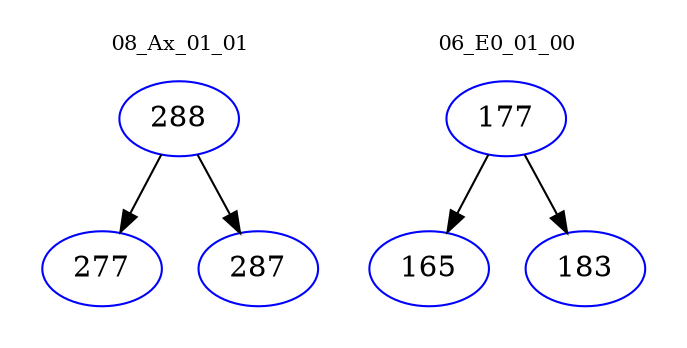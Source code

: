 digraph{
subgraph cluster_0 {
color = white
label = "08_Ax_01_01";
fontsize=10;
T0_288 [label="288", color="blue"]
T0_288 -> T0_277 [color="black"]
T0_277 [label="277", color="blue"]
T0_288 -> T0_287 [color="black"]
T0_287 [label="287", color="blue"]
}
subgraph cluster_1 {
color = white
label = "06_E0_01_00";
fontsize=10;
T1_177 [label="177", color="blue"]
T1_177 -> T1_165 [color="black"]
T1_165 [label="165", color="blue"]
T1_177 -> T1_183 [color="black"]
T1_183 [label="183", color="blue"]
}
}
